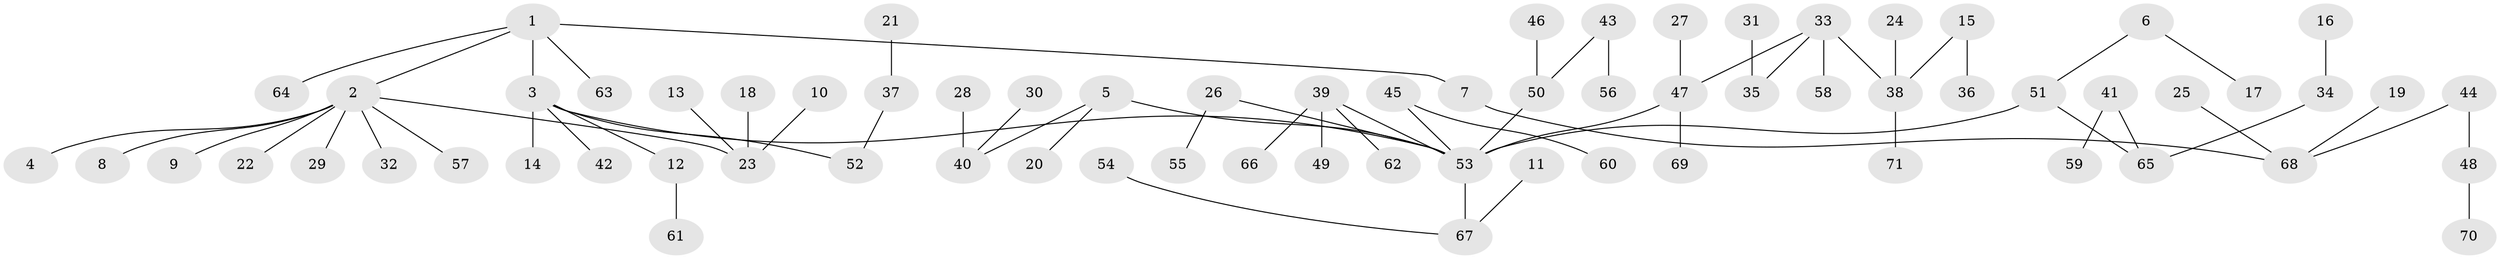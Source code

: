 // original degree distribution, {6: 0.02112676056338028, 5: 0.04929577464788732, 4: 0.04929577464788732, 7: 0.007042253521126761, 3: 0.1056338028169014, 1: 0.4859154929577465, 2: 0.28169014084507044}
// Generated by graph-tools (version 1.1) at 2025/50/03/09/25 03:50:25]
// undirected, 71 vertices, 70 edges
graph export_dot {
graph [start="1"]
  node [color=gray90,style=filled];
  1;
  2;
  3;
  4;
  5;
  6;
  7;
  8;
  9;
  10;
  11;
  12;
  13;
  14;
  15;
  16;
  17;
  18;
  19;
  20;
  21;
  22;
  23;
  24;
  25;
  26;
  27;
  28;
  29;
  30;
  31;
  32;
  33;
  34;
  35;
  36;
  37;
  38;
  39;
  40;
  41;
  42;
  43;
  44;
  45;
  46;
  47;
  48;
  49;
  50;
  51;
  52;
  53;
  54;
  55;
  56;
  57;
  58;
  59;
  60;
  61;
  62;
  63;
  64;
  65;
  66;
  67;
  68;
  69;
  70;
  71;
  1 -- 2 [weight=1.0];
  1 -- 3 [weight=1.0];
  1 -- 7 [weight=1.0];
  1 -- 63 [weight=1.0];
  1 -- 64 [weight=1.0];
  2 -- 4 [weight=1.0];
  2 -- 8 [weight=1.0];
  2 -- 9 [weight=1.0];
  2 -- 22 [weight=1.0];
  2 -- 23 [weight=1.0];
  2 -- 29 [weight=1.0];
  2 -- 32 [weight=1.0];
  2 -- 57 [weight=1.0];
  3 -- 12 [weight=1.0];
  3 -- 14 [weight=1.0];
  3 -- 42 [weight=1.0];
  3 -- 52 [weight=1.0];
  3 -- 53 [weight=1.0];
  5 -- 20 [weight=1.0];
  5 -- 40 [weight=1.0];
  5 -- 53 [weight=1.0];
  6 -- 17 [weight=1.0];
  6 -- 51 [weight=1.0];
  7 -- 68 [weight=1.0];
  10 -- 23 [weight=1.0];
  11 -- 67 [weight=1.0];
  12 -- 61 [weight=1.0];
  13 -- 23 [weight=1.0];
  15 -- 36 [weight=1.0];
  15 -- 38 [weight=1.0];
  16 -- 34 [weight=1.0];
  18 -- 23 [weight=1.0];
  19 -- 68 [weight=1.0];
  21 -- 37 [weight=1.0];
  24 -- 38 [weight=1.0];
  25 -- 68 [weight=1.0];
  26 -- 53 [weight=1.0];
  26 -- 55 [weight=1.0];
  27 -- 47 [weight=1.0];
  28 -- 40 [weight=1.0];
  30 -- 40 [weight=1.0];
  31 -- 35 [weight=1.0];
  33 -- 35 [weight=1.0];
  33 -- 38 [weight=1.0];
  33 -- 47 [weight=1.0];
  33 -- 58 [weight=1.0];
  34 -- 65 [weight=1.0];
  37 -- 52 [weight=1.0];
  38 -- 71 [weight=1.0];
  39 -- 49 [weight=1.0];
  39 -- 53 [weight=1.0];
  39 -- 62 [weight=1.0];
  39 -- 66 [weight=1.0];
  41 -- 59 [weight=1.0];
  41 -- 65 [weight=1.0];
  43 -- 50 [weight=1.0];
  43 -- 56 [weight=1.0];
  44 -- 48 [weight=1.0];
  44 -- 68 [weight=1.0];
  45 -- 53 [weight=1.0];
  45 -- 60 [weight=1.0];
  46 -- 50 [weight=1.0];
  47 -- 53 [weight=1.0];
  47 -- 69 [weight=1.0];
  48 -- 70 [weight=1.0];
  50 -- 53 [weight=1.0];
  51 -- 53 [weight=1.0];
  51 -- 65 [weight=1.0];
  53 -- 67 [weight=1.0];
  54 -- 67 [weight=1.0];
}
